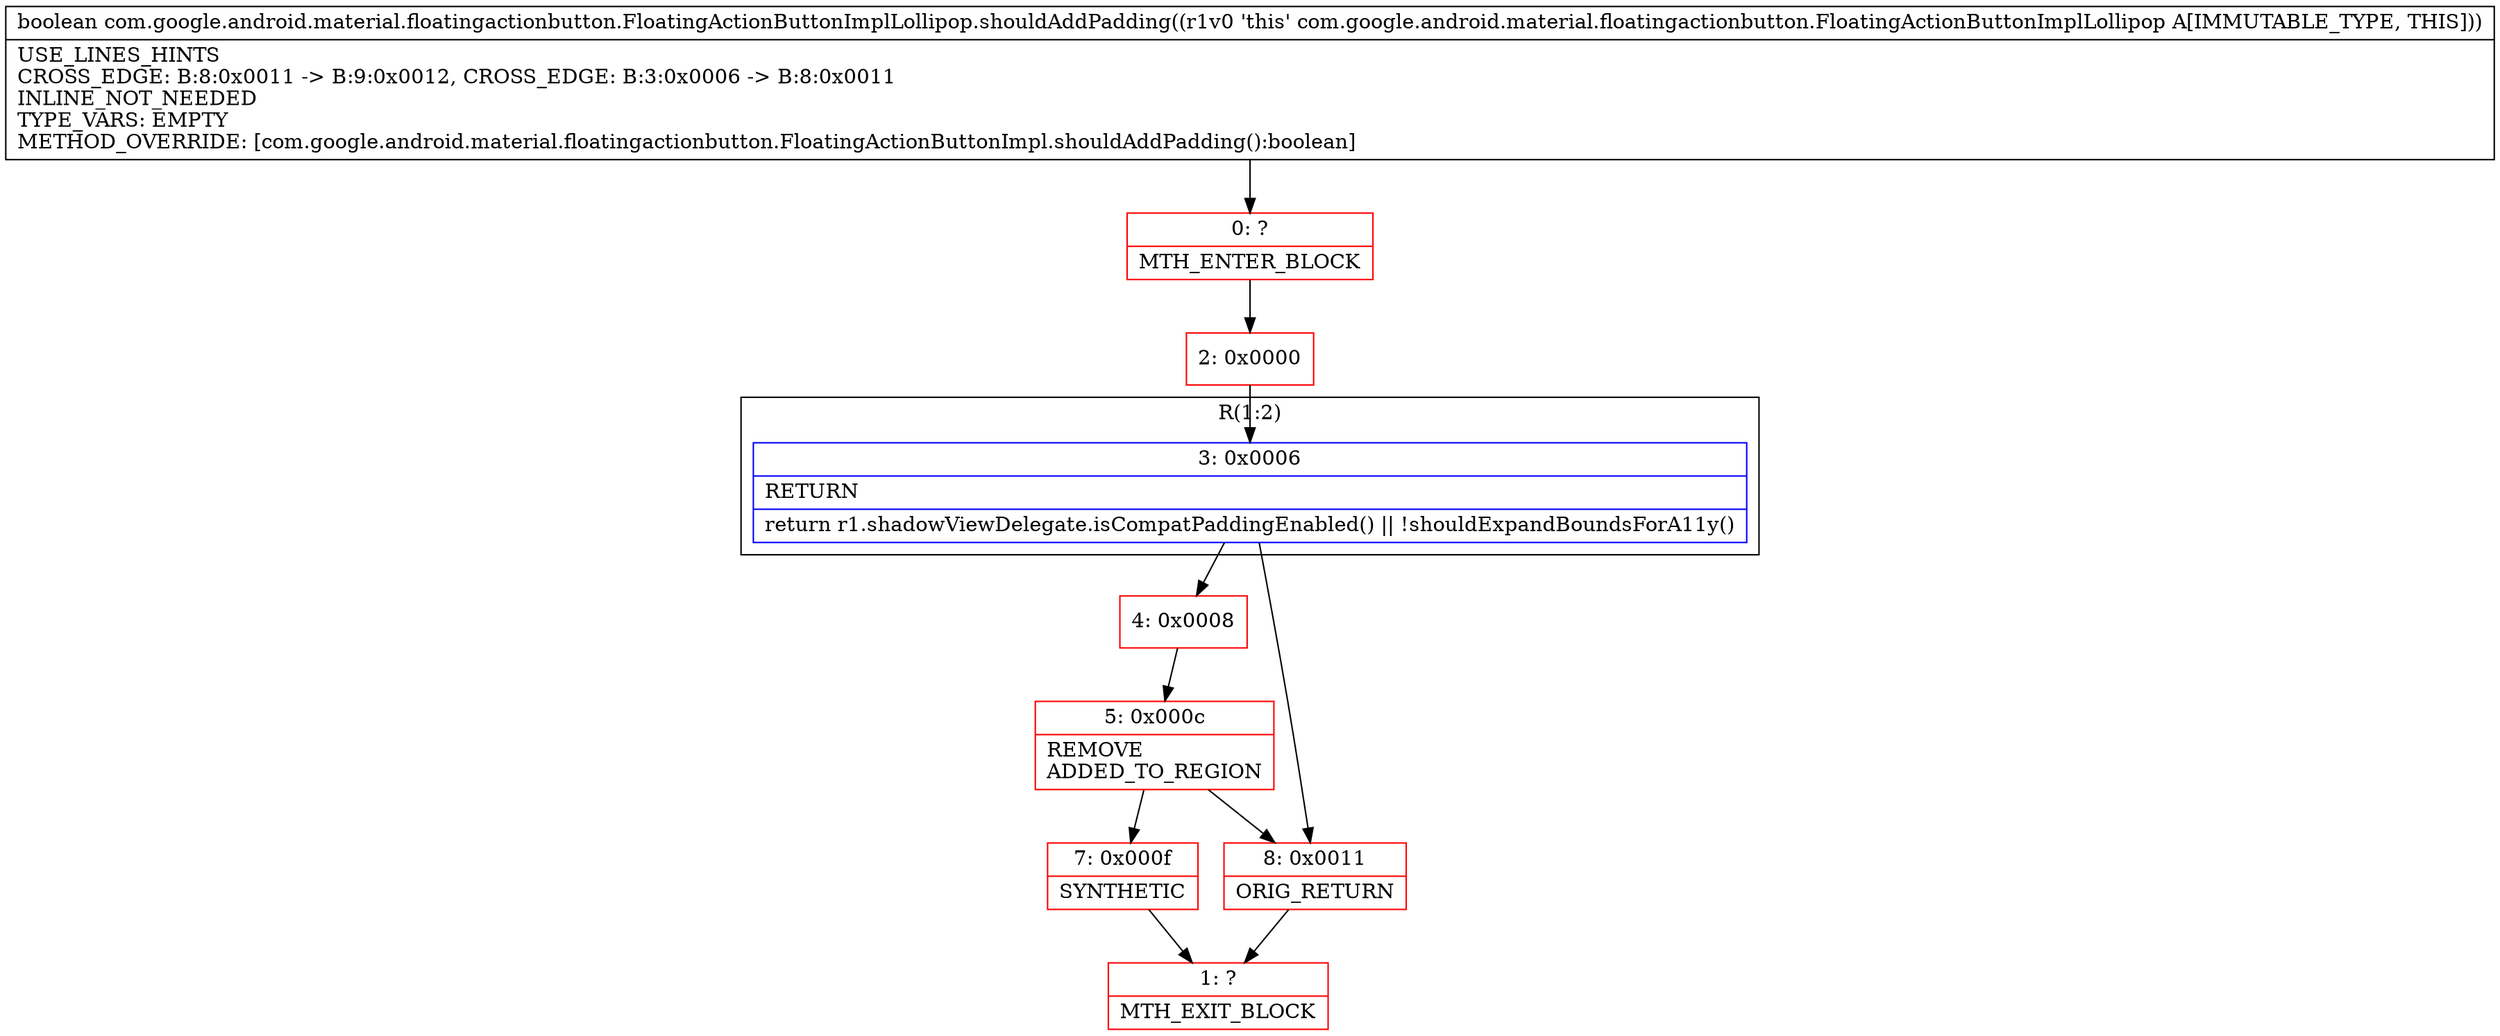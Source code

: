 digraph "CFG forcom.google.android.material.floatingactionbutton.FloatingActionButtonImplLollipop.shouldAddPadding()Z" {
subgraph cluster_Region_1243321081 {
label = "R(1:2)";
node [shape=record,color=blue];
Node_3 [shape=record,label="{3\:\ 0x0006|RETURN\l|return r1.shadowViewDelegate.isCompatPaddingEnabled() \|\| !shouldExpandBoundsForA11y()\l}"];
}
Node_0 [shape=record,color=red,label="{0\:\ ?|MTH_ENTER_BLOCK\l}"];
Node_2 [shape=record,color=red,label="{2\:\ 0x0000}"];
Node_4 [shape=record,color=red,label="{4\:\ 0x0008}"];
Node_5 [shape=record,color=red,label="{5\:\ 0x000c|REMOVE\lADDED_TO_REGION\l}"];
Node_7 [shape=record,color=red,label="{7\:\ 0x000f|SYNTHETIC\l}"];
Node_1 [shape=record,color=red,label="{1\:\ ?|MTH_EXIT_BLOCK\l}"];
Node_8 [shape=record,color=red,label="{8\:\ 0x0011|ORIG_RETURN\l}"];
MethodNode[shape=record,label="{boolean com.google.android.material.floatingactionbutton.FloatingActionButtonImplLollipop.shouldAddPadding((r1v0 'this' com.google.android.material.floatingactionbutton.FloatingActionButtonImplLollipop A[IMMUTABLE_TYPE, THIS]))  | USE_LINES_HINTS\lCROSS_EDGE: B:8:0x0011 \-\> B:9:0x0012, CROSS_EDGE: B:3:0x0006 \-\> B:8:0x0011\lINLINE_NOT_NEEDED\lTYPE_VARS: EMPTY\lMETHOD_OVERRIDE: [com.google.android.material.floatingactionbutton.FloatingActionButtonImpl.shouldAddPadding():boolean]\l}"];
MethodNode -> Node_0;Node_3 -> Node_4;
Node_3 -> Node_8;
Node_0 -> Node_2;
Node_2 -> Node_3;
Node_4 -> Node_5;
Node_5 -> Node_7;
Node_5 -> Node_8;
Node_7 -> Node_1;
Node_8 -> Node_1;
}

